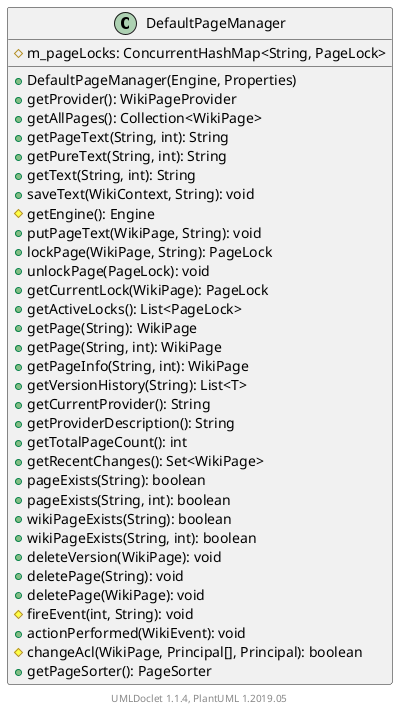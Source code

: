@startuml

    class DefaultPageManager [[DefaultPageManager.html]] {
        #m_pageLocks: ConcurrentHashMap<String, PageLock>
        +DefaultPageManager(Engine, Properties)
        +getProvider(): WikiPageProvider
        +getAllPages(): Collection<WikiPage>
        +getPageText(String, int): String
        +getPureText(String, int): String
        +getText(String, int): String
        +saveText(WikiContext, String): void
        #getEngine(): Engine
        +putPageText(WikiPage, String): void
        +lockPage(WikiPage, String): PageLock
        +unlockPage(PageLock): void
        +getCurrentLock(WikiPage): PageLock
        +getActiveLocks(): List<PageLock>
        +getPage(String): WikiPage
        +getPage(String, int): WikiPage
        +getPageInfo(String, int): WikiPage
        +getVersionHistory(String): List<T>
        +getCurrentProvider(): String
        +getProviderDescription(): String
        +getTotalPageCount(): int
        +getRecentChanges(): Set<WikiPage>
        +pageExists(String): boolean
        +pageExists(String, int): boolean
        +wikiPageExists(String): boolean
        +wikiPageExists(String, int): boolean
        +deleteVersion(WikiPage): void
        +deletePage(String): void
        +deletePage(WikiPage): void
        #fireEvent(int, String): void
        +actionPerformed(WikiEvent): void
        #changeAcl(WikiPage, Principal[], Principal): boolean
        +getPageSorter(): PageSorter
    }


    center footer UMLDoclet 1.1.4, PlantUML 1.2019.05
@enduml
